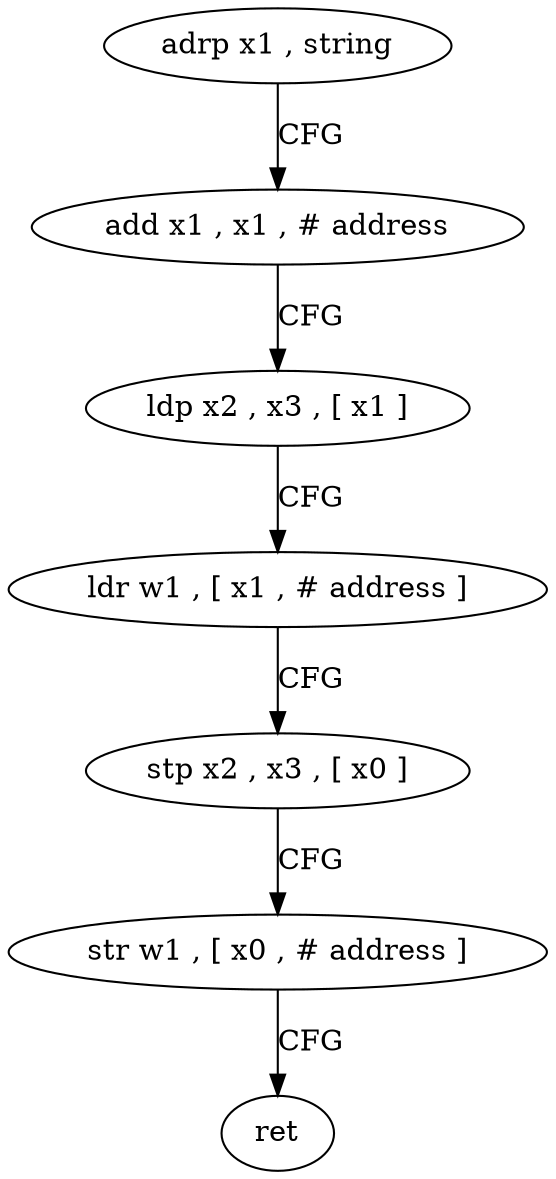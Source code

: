 digraph "func" {
"4309136" [label = "adrp x1 , string" ]
"4309140" [label = "add x1 , x1 , # address" ]
"4309144" [label = "ldp x2 , x3 , [ x1 ]" ]
"4309148" [label = "ldr w1 , [ x1 , # address ]" ]
"4309152" [label = "stp x2 , x3 , [ x0 ]" ]
"4309156" [label = "str w1 , [ x0 , # address ]" ]
"4309160" [label = "ret" ]
"4309136" -> "4309140" [ label = "CFG" ]
"4309140" -> "4309144" [ label = "CFG" ]
"4309144" -> "4309148" [ label = "CFG" ]
"4309148" -> "4309152" [ label = "CFG" ]
"4309152" -> "4309156" [ label = "CFG" ]
"4309156" -> "4309160" [ label = "CFG" ]
}
